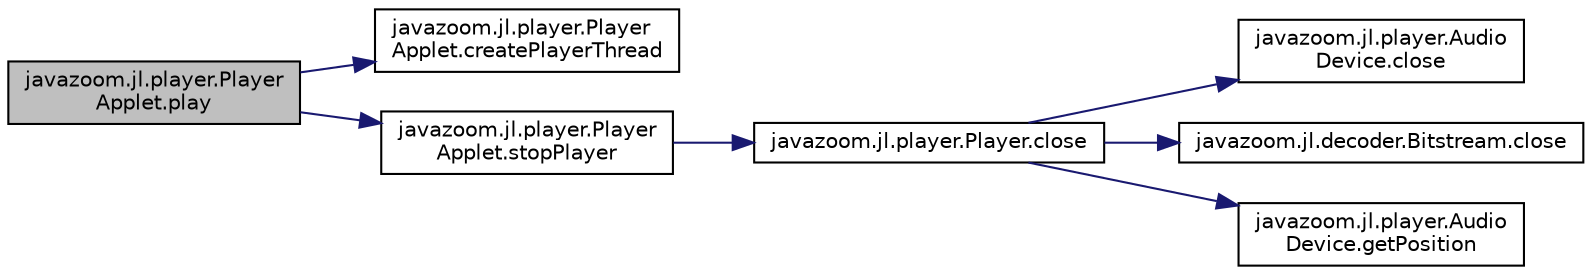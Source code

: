 digraph "javazoom.jl.player.PlayerApplet.play"
{
 // LATEX_PDF_SIZE
  edge [fontname="Helvetica",fontsize="10",labelfontname="Helvetica",labelfontsize="10"];
  node [fontname="Helvetica",fontsize="10",shape=record];
  rankdir="LR";
  Node1 [label="javazoom.jl.player.Player\lApplet.play",height=0.2,width=0.4,color="black", fillcolor="grey75", style="filled", fontcolor="black",tooltip=" "];
  Node1 -> Node2 [color="midnightblue",fontsize="10",style="solid",fontname="Helvetica"];
  Node2 [label="javazoom.jl.player.Player\lApplet.createPlayerThread",height=0.2,width=0.4,color="black", fillcolor="white", style="filled",URL="$classjavazoom_1_1jl_1_1player_1_1_player_applet.html#ad683da3d55e6439e202ec4f5994e8353",tooltip=" "];
  Node1 -> Node3 [color="midnightblue",fontsize="10",style="solid",fontname="Helvetica"];
  Node3 [label="javazoom.jl.player.Player\lApplet.stopPlayer",height=0.2,width=0.4,color="black", fillcolor="white", style="filled",URL="$classjavazoom_1_1jl_1_1player_1_1_player_applet.html#a81caff7ec7823091852b071ce4095e5c",tooltip=" "];
  Node3 -> Node4 [color="midnightblue",fontsize="10",style="solid",fontname="Helvetica"];
  Node4 [label="javazoom.jl.player.Player.close",height=0.2,width=0.4,color="black", fillcolor="white", style="filled",URL="$classjavazoom_1_1jl_1_1player_1_1_player.html#a98bef22e9eaa9747da75fa0fe5abb185",tooltip=" "];
  Node4 -> Node5 [color="midnightblue",fontsize="10",style="solid",fontname="Helvetica"];
  Node5 [label="javazoom.jl.player.Audio\lDevice.close",height=0.2,width=0.4,color="black", fillcolor="white", style="filled",URL="$interfacejavazoom_1_1jl_1_1player_1_1_audio_device.html#ad6d5b091ed6fa725a3315fd69be462d5",tooltip=" "];
  Node4 -> Node6 [color="midnightblue",fontsize="10",style="solid",fontname="Helvetica"];
  Node6 [label="javazoom.jl.decoder.Bitstream.close",height=0.2,width=0.4,color="black", fillcolor="white", style="filled",URL="$classjavazoom_1_1jl_1_1decoder_1_1_bitstream.html#a45f442bdb0af7c3a4b06ad0ccb7a5b08",tooltip=" "];
  Node4 -> Node7 [color="midnightblue",fontsize="10",style="solid",fontname="Helvetica"];
  Node7 [label="javazoom.jl.player.Audio\lDevice.getPosition",height=0.2,width=0.4,color="black", fillcolor="white", style="filled",URL="$interfacejavazoom_1_1jl_1_1player_1_1_audio_device.html#a81e423237692d65a44ac2106419c41b3",tooltip=" "];
}
